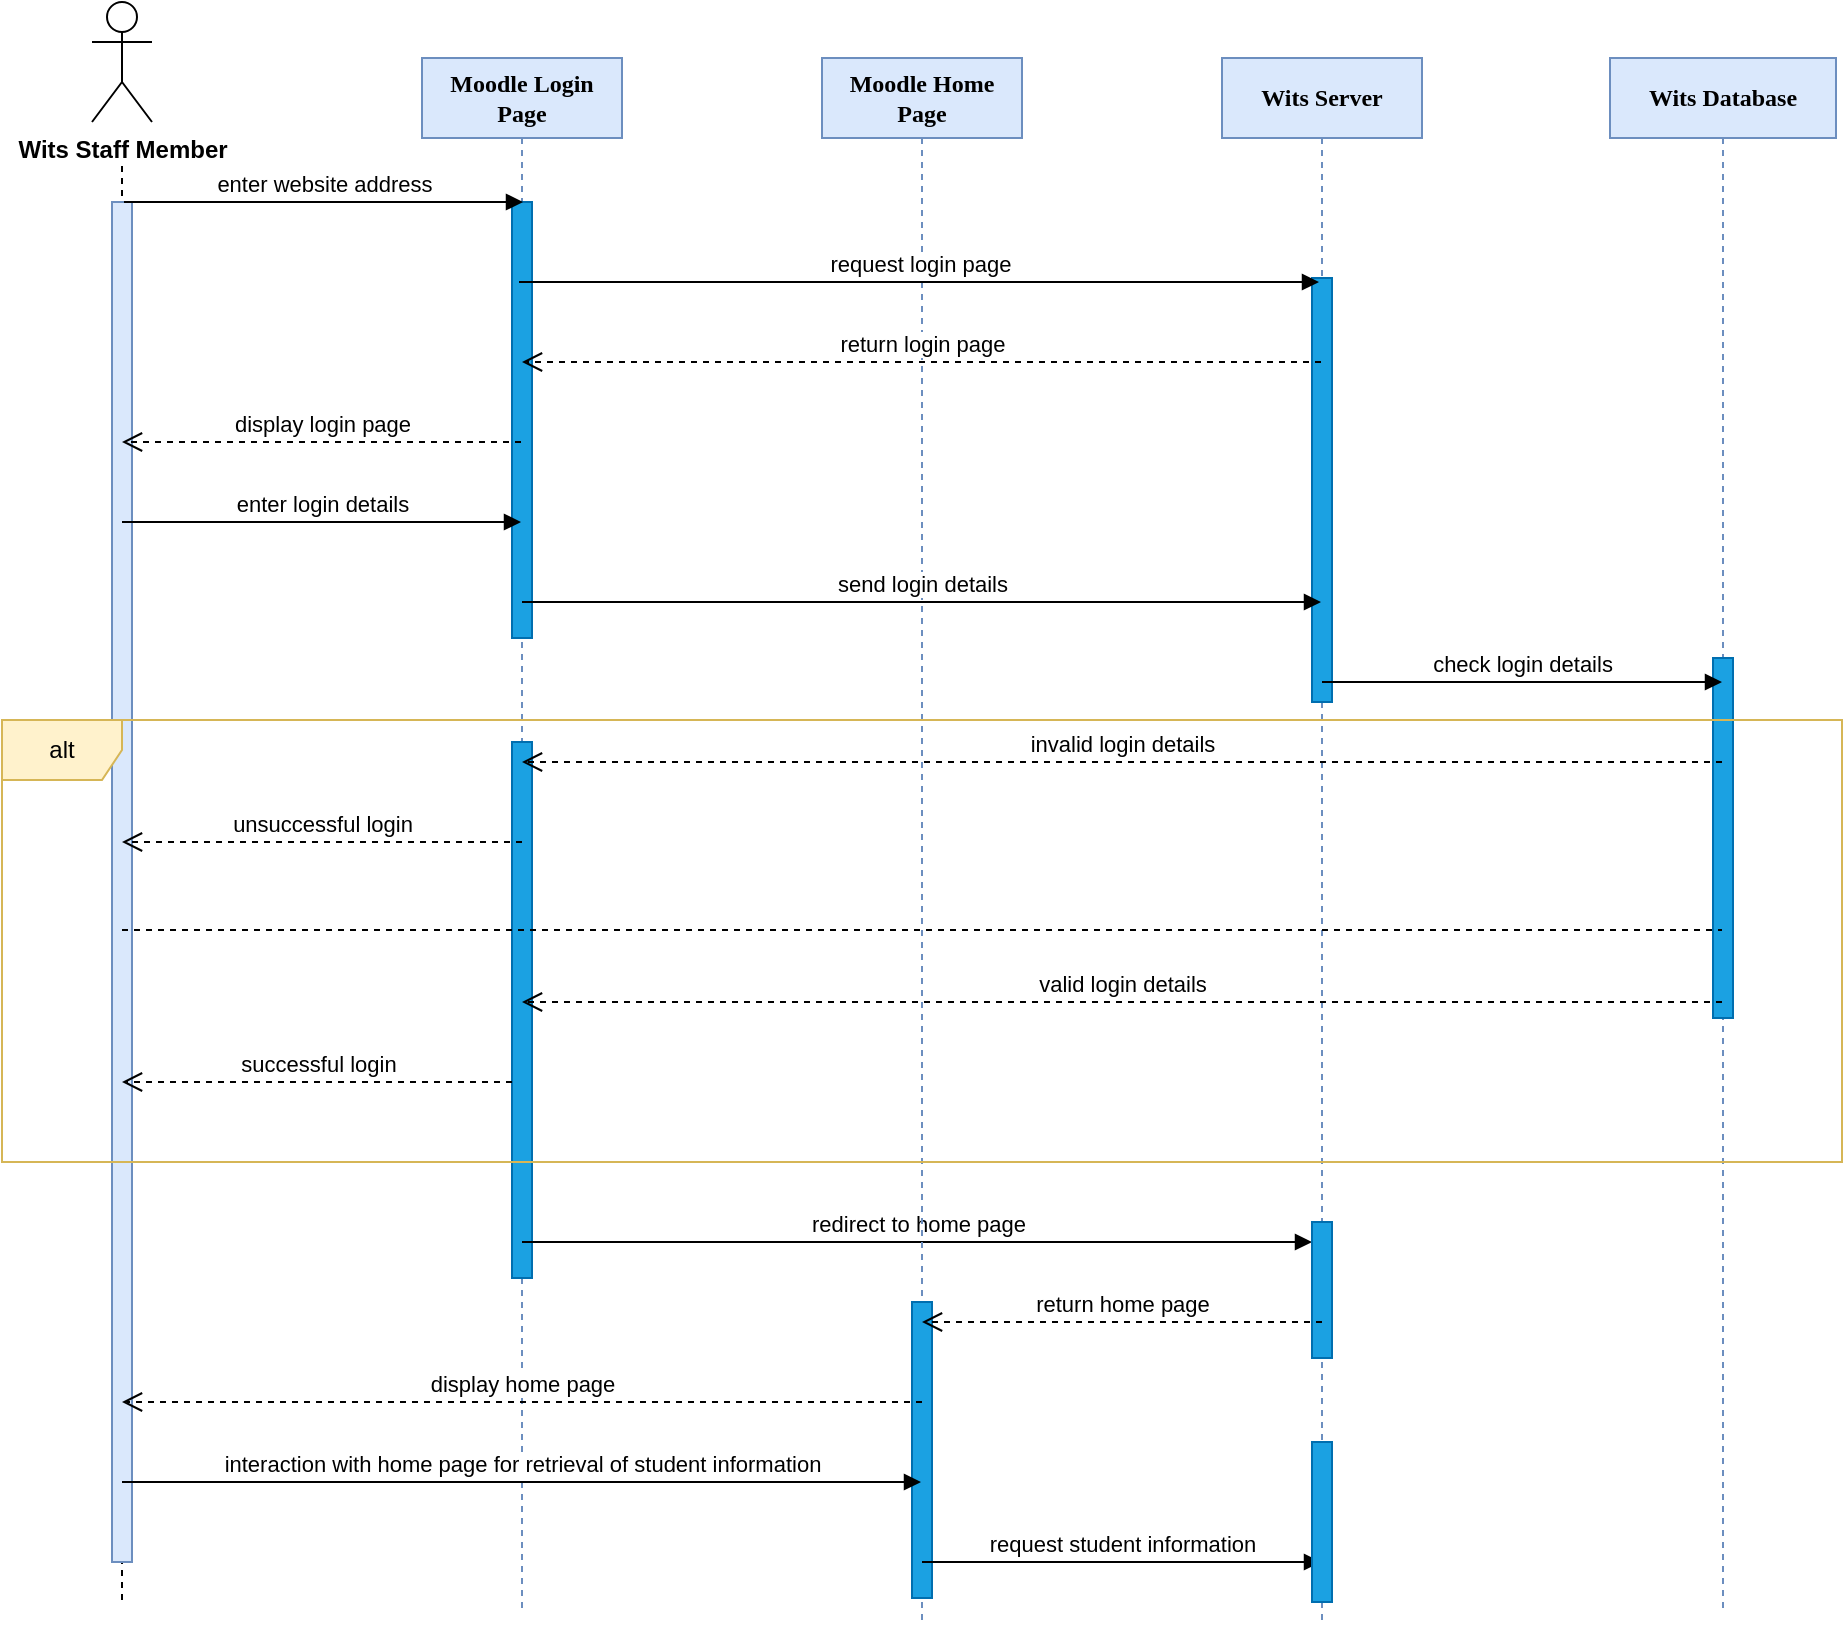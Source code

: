 <mxfile version="13.7.5" type="device"><diagram name="Page-1" id="13e1069c-82ec-6db2-03f1-153e76fe0fe0"><mxGraphModel dx="1426" dy="777" grid="0" gridSize="10" guides="1" tooltips="1" connect="1" arrows="1" fold="1" page="1" pageScale="1" pageWidth="1100" pageHeight="850" background="#ffffff" math="0" shadow="0"><root><mxCell id="0"/><mxCell id="1" parent="0"/><mxCell id="7baba1c4bc27f4b0-2" value="Moodle Login Page" style="shape=umlLifeline;perimeter=lifelinePerimeter;whiteSpace=wrap;html=1;container=1;collapsible=0;recursiveResize=0;outlineConnect=0;rounded=0;shadow=0;comic=0;labelBackgroundColor=none;strokeWidth=1;fontFamily=Verdana;fontSize=12;align=center;glass=0;fontStyle=1;fillColor=#dae8fc;strokeColor=#6c8ebf;" parent="1" vertex="1"><mxGeometry x="250" y="68" width="100" height="778" as="geometry"/></mxCell><mxCell id="M6ArGP8SbRO4zzzGZR3l-37" value="" style="html=1;points=[];perimeter=orthogonalPerimeter;rounded=0;shadow=0;glass=0;fillColor=#1ba1e2;strokeColor=#006EAF;fontColor=#ffffff;" parent="7baba1c4bc27f4b0-2" vertex="1"><mxGeometry x="45" y="72" width="10" height="218" as="geometry"/></mxCell><mxCell id="M6ArGP8SbRO4zzzGZR3l-58" value="" style="html=1;points=[];perimeter=orthogonalPerimeter;rounded=0;shadow=0;glass=0;fillColor=#1ba1e2;strokeColor=#006EAF;fontColor=#ffffff;" parent="7baba1c4bc27f4b0-2" vertex="1"><mxGeometry x="45" y="342" width="10" height="268" as="geometry"/></mxCell><mxCell id="M6ArGP8SbRO4zzzGZR3l-94" value="redirect to home page" style="html=1;verticalAlign=bottom;endArrow=block;" parent="7baba1c4bc27f4b0-2" target="M6ArGP8SbRO4zzzGZR3l-95" edge="1"><mxGeometry width="80" relative="1" as="geometry"><mxPoint x="50" y="592" as="sourcePoint"/><mxPoint x="420" y="592" as="targetPoint"/></mxGeometry></mxCell><mxCell id="7baba1c4bc27f4b0-3" value="Moodle Home Page" style="shape=umlLifeline;perimeter=lifelinePerimeter;whiteSpace=wrap;html=1;container=1;collapsible=0;recursiveResize=0;outlineConnect=0;rounded=0;shadow=0;comic=0;labelBackgroundColor=none;strokeWidth=1;fontFamily=Verdana;fontSize=12;align=center;fontStyle=1;fillColor=#dae8fc;strokeColor=#6c8ebf;" parent="1" vertex="1"><mxGeometry x="450" y="68" width="100" height="782" as="geometry"/></mxCell><mxCell id="M6ArGP8SbRO4zzzGZR3l-98" value="" style="html=1;points=[];perimeter=orthogonalPerimeter;rounded=0;shadow=0;glass=0;fillColor=#1ba1e2;strokeColor=#006EAF;fontColor=#ffffff;" parent="7baba1c4bc27f4b0-3" vertex="1"><mxGeometry x="45" y="622" width="10" height="148" as="geometry"/></mxCell><mxCell id="M6ArGP8SbRO4zzzGZR3l-102" value="request student information" style="html=1;verticalAlign=bottom;endArrow=block;" parent="7baba1c4bc27f4b0-3" target="7baba1c4bc27f4b0-4" edge="1"><mxGeometry width="80" relative="1" as="geometry"><mxPoint x="50" y="752" as="sourcePoint"/><mxPoint x="130" y="752" as="targetPoint"/></mxGeometry></mxCell><mxCell id="7baba1c4bc27f4b0-4" value="Wits Server" style="shape=umlLifeline;perimeter=lifelinePerimeter;whiteSpace=wrap;html=1;container=1;collapsible=0;recursiveResize=0;outlineConnect=0;rounded=0;shadow=0;comic=0;labelBackgroundColor=none;strokeWidth=1;fontFamily=Verdana;fontSize=12;align=center;fontStyle=1;fillColor=#dae8fc;strokeColor=#6c8ebf;" parent="1" vertex="1"><mxGeometry x="650" y="68" width="100" height="782" as="geometry"/></mxCell><mxCell id="M6ArGP8SbRO4zzzGZR3l-51" value="" style="html=1;points=[];perimeter=orthogonalPerimeter;rounded=0;shadow=0;glass=0;fillColor=#1ba1e2;strokeColor=#006EAF;fontColor=#ffffff;" parent="7baba1c4bc27f4b0-4" vertex="1"><mxGeometry x="45" y="110" width="10" height="212" as="geometry"/></mxCell><mxCell id="M6ArGP8SbRO4zzzGZR3l-95" value="" style="html=1;points=[];perimeter=orthogonalPerimeter;rounded=0;shadow=0;glass=0;fillColor=#1ba1e2;strokeColor=#006EAF;fontColor=#ffffff;" parent="7baba1c4bc27f4b0-4" vertex="1"><mxGeometry x="45" y="582" width="10" height="68" as="geometry"/></mxCell><mxCell id="M6ArGP8SbRO4zzzGZR3l-101" value="" style="html=1;points=[];perimeter=orthogonalPerimeter;rounded=0;shadow=0;glass=0;fillColor=#1ba1e2;strokeColor=#006EAF;fontColor=#ffffff;" parent="7baba1c4bc27f4b0-4" vertex="1"><mxGeometry x="45" y="692" width="10" height="80" as="geometry"/></mxCell><mxCell id="7baba1c4bc27f4b0-5" value="Wits Database" style="shape=umlLifeline;perimeter=lifelinePerimeter;whiteSpace=wrap;html=1;container=1;collapsible=0;recursiveResize=0;outlineConnect=0;rounded=0;shadow=0;comic=0;labelBackgroundColor=none;strokeWidth=1;fontFamily=Verdana;fontSize=12;align=center;fontStyle=1;fillColor=#dae8fc;strokeColor=#6c8ebf;" parent="1" vertex="1"><mxGeometry x="844" y="68" width="113" height="775" as="geometry"/></mxCell><mxCell id="M6ArGP8SbRO4zzzGZR3l-53" value="" style="html=1;points=[];perimeter=orthogonalPerimeter;rounded=0;shadow=0;glass=0;fillColor=#1ba1e2;strokeColor=#006EAF;fontColor=#ffffff;" parent="7baba1c4bc27f4b0-5" vertex="1"><mxGeometry x="51.5" y="300" width="10" height="180" as="geometry"/></mxCell><mxCell id="7baba1c4bc27f4b0-8" value="" style="shape=umlLifeline;perimeter=lifelinePerimeter;whiteSpace=wrap;html=1;container=1;collapsible=0;recursiveResize=0;outlineConnect=0;rounded=1;shadow=0;comic=0;labelBackgroundColor=none;strokeWidth=1;fontFamily=Verdana;fontSize=12;align=center;size=0;" parent="1" vertex="1"><mxGeometry x="50" y="110" width="100" height="730" as="geometry"/></mxCell><mxCell id="M6ArGP8SbRO4zzzGZR3l-21" value="" style="html=1;points=[];perimeter=orthogonalPerimeter;rounded=0;shadow=0;glass=0;fillColor=#dae8fc;strokeColor=#6c8ebf;" parent="7baba1c4bc27f4b0-8" vertex="1"><mxGeometry x="45" y="30" width="10" height="680" as="geometry"/></mxCell><mxCell id="M6ArGP8SbRO4zzzGZR3l-34" value="enter website address" style="html=1;verticalAlign=bottom;endArrow=block;" parent="7baba1c4bc27f4b0-8" edge="1"><mxGeometry width="80" relative="1" as="geometry"><mxPoint x="51" y="30" as="sourcePoint"/><mxPoint x="250.5" y="30" as="targetPoint"/></mxGeometry></mxCell><mxCell id="M6ArGP8SbRO4zzzGZR3l-100" value="interaction with home page for retrieval of student information" style="html=1;verticalAlign=bottom;endArrow=block;" parent="7baba1c4bc27f4b0-8" target="7baba1c4bc27f4b0-3" edge="1"><mxGeometry width="80" relative="1" as="geometry"><mxPoint x="50" y="670" as="sourcePoint"/><mxPoint x="130" y="670" as="targetPoint"/></mxGeometry></mxCell><mxCell id="M6ArGP8SbRO4zzzGZR3l-19" value="Wits Staff Member" style="shape=umlActor;verticalLabelPosition=bottom;labelBackgroundColor=#ffffff;verticalAlign=top;html=1;rounded=0;shadow=0;glass=0;fontStyle=1" parent="1" vertex="1"><mxGeometry x="85" y="40" width="30" height="60" as="geometry"/></mxCell><mxCell id="M6ArGP8SbRO4zzzGZR3l-43" value="return login page" style="html=1;verticalAlign=bottom;endArrow=open;dashed=1;endSize=8;" parent="1" source="7baba1c4bc27f4b0-4" target="7baba1c4bc27f4b0-2" edge="1"><mxGeometry relative="1" as="geometry"><mxPoint x="700" y="300" as="sourcePoint"/><mxPoint x="320" y="300" as="targetPoint"/><Array as="points"><mxPoint x="430" y="220"/></Array></mxGeometry></mxCell><mxCell id="M6ArGP8SbRO4zzzGZR3l-45" value="display login page" style="html=1;verticalAlign=bottom;endArrow=open;dashed=1;endSize=8;" parent="1" source="7baba1c4bc27f4b0-2" target="7baba1c4bc27f4b0-8" edge="1"><mxGeometry relative="1" as="geometry"><mxPoint x="290" y="382" as="sourcePoint"/><mxPoint x="110" y="382" as="targetPoint"/><Array as="points"><mxPoint x="250" y="260"/></Array></mxGeometry></mxCell><mxCell id="M6ArGP8SbRO4zzzGZR3l-47" value="enter login details" style="html=1;verticalAlign=bottom;endArrow=block;" parent="1" source="7baba1c4bc27f4b0-8" target="7baba1c4bc27f4b0-2" edge="1"><mxGeometry width="80" relative="1" as="geometry"><mxPoint x="110" y="460" as="sourcePoint"/><mxPoint x="180" y="460" as="targetPoint"/><Array as="points"><mxPoint x="160" y="300"/></Array></mxGeometry></mxCell><mxCell id="M6ArGP8SbRO4zzzGZR3l-42" value="request login page" style="html=1;verticalAlign=bottom;endArrow=block;" parent="1" edge="1"><mxGeometry width="80" relative="1" as="geometry"><mxPoint x="298.5" y="180" as="sourcePoint"/><mxPoint x="698.5" y="180" as="targetPoint"/><Array as="points"><mxPoint x="369" y="180"/><mxPoint x="589" y="180"/></Array></mxGeometry></mxCell><mxCell id="M6ArGP8SbRO4zzzGZR3l-49" value="send login details" style="html=1;verticalAlign=bottom;endArrow=block;" parent="1" source="7baba1c4bc27f4b0-2" target="7baba1c4bc27f4b0-4" edge="1"><mxGeometry width="80" relative="1" as="geometry"><mxPoint x="300" y="540" as="sourcePoint"/><mxPoint x="380" y="540" as="targetPoint"/><Array as="points"><mxPoint x="470" y="340"/></Array></mxGeometry></mxCell><mxCell id="M6ArGP8SbRO4zzzGZR3l-54" value="check login details" style="html=1;verticalAlign=bottom;endArrow=block;" parent="1" source="7baba1c4bc27f4b0-4" target="7baba1c4bc27f4b0-5" edge="1"><mxGeometry width="80" relative="1" as="geometry"><mxPoint x="700" y="620" as="sourcePoint"/><mxPoint x="780" y="620" as="targetPoint"/><Array as="points"><mxPoint x="780" y="380"/></Array></mxGeometry></mxCell><mxCell id="M6ArGP8SbRO4zzzGZR3l-59" value="invalid login details" style="html=1;verticalAlign=bottom;endArrow=open;dashed=1;endSize=8;" parent="1" target="7baba1c4bc27f4b0-2" edge="1"><mxGeometry relative="1" as="geometry"><mxPoint x="900" y="420" as="sourcePoint"/><mxPoint x="820" y="420" as="targetPoint"/></mxGeometry></mxCell><mxCell id="M6ArGP8SbRO4zzzGZR3l-60" value="unsuccessful login" style="html=1;verticalAlign=bottom;endArrow=open;dashed=1;endSize=8;" parent="1" target="7baba1c4bc27f4b0-8" edge="1"><mxGeometry relative="1" as="geometry"><mxPoint x="300" y="460" as="sourcePoint"/><mxPoint x="220" y="460" as="targetPoint"/></mxGeometry></mxCell><mxCell id="M6ArGP8SbRO4zzzGZR3l-65" value="successful login" style="html=1;verticalAlign=bottom;endArrow=open;dashed=1;endSize=8;" parent="1" source="M6ArGP8SbRO4zzzGZR3l-58" target="7baba1c4bc27f4b0-8" edge="1"><mxGeometry relative="1" as="geometry"><mxPoint x="300" y="540" as="sourcePoint"/><mxPoint x="220" y="540" as="targetPoint"/><Array as="points"><mxPoint x="200" y="580"/></Array></mxGeometry></mxCell><mxCell id="M6ArGP8SbRO4zzzGZR3l-87" value="" style="line;strokeWidth=1;fillColor=none;align=left;verticalAlign=middle;spacingTop=-1;spacingLeft=3;spacingRight=3;rotatable=0;labelPosition=right;points=[];portConstraint=eastwest;rounded=0;shadow=0;glass=0;dashed=1;" parent="1" vertex="1"><mxGeometry x="100" y="500" width="800" height="8" as="geometry"/></mxCell><mxCell id="M6ArGP8SbRO4zzzGZR3l-89" value="valid login details" style="html=1;verticalAlign=bottom;endArrow=open;dashed=1;endSize=8;" parent="1" target="7baba1c4bc27f4b0-2" edge="1"><mxGeometry relative="1" as="geometry"><mxPoint x="900" y="540" as="sourcePoint"/><mxPoint x="820" y="540" as="targetPoint"/></mxGeometry></mxCell><mxCell id="M6ArGP8SbRO4zzzGZR3l-91" value="alt" style="shape=umlFrame;whiteSpace=wrap;html=1;rounded=0;shadow=0;glass=0;fillColor=#fff2cc;strokeColor=#d6b656;" parent="1" vertex="1"><mxGeometry x="40" y="399" width="920" height="221" as="geometry"/></mxCell><mxCell id="M6ArGP8SbRO4zzzGZR3l-96" value="return home page" style="html=1;verticalAlign=bottom;endArrow=open;dashed=1;endSize=8;" parent="1" edge="1"><mxGeometry relative="1" as="geometry"><mxPoint x="700" y="700" as="sourcePoint"/><mxPoint x="500" y="700" as="targetPoint"/></mxGeometry></mxCell><mxCell id="M6ArGP8SbRO4zzzGZR3l-99" value="display home page" style="html=1;verticalAlign=bottom;endArrow=open;dashed=1;endSize=8;" parent="1" target="7baba1c4bc27f4b0-8" edge="1"><mxGeometry relative="1" as="geometry"><mxPoint x="500" y="740" as="sourcePoint"/><mxPoint x="420" y="740" as="targetPoint"/></mxGeometry></mxCell></root></mxGraphModel></diagram></mxfile>